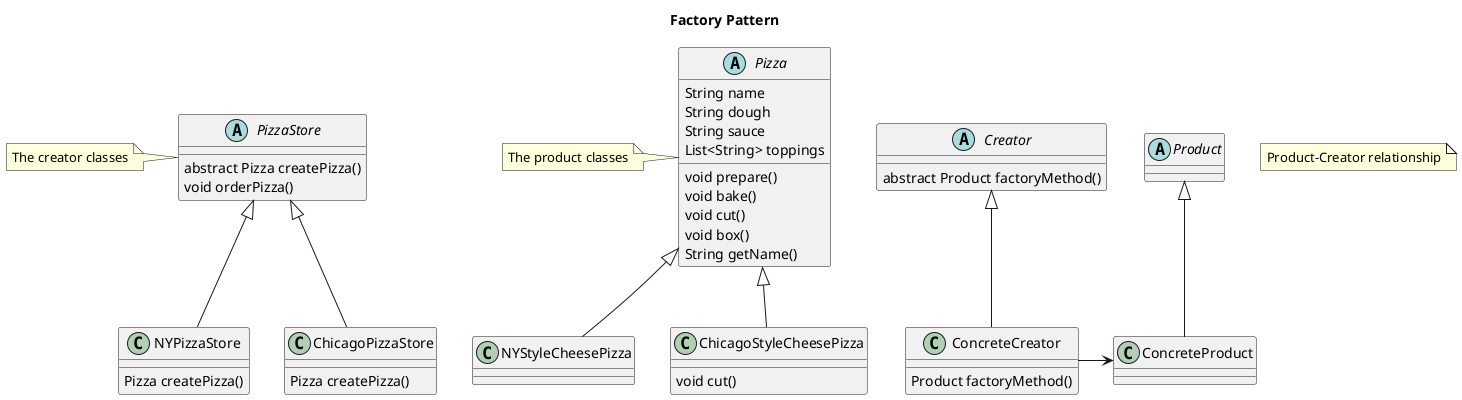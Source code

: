 @startuml

title Factory Pattern

abstract class PizzaStore {
    abstract Pizza createPizza()
    void orderPizza()
}

Note left: The creator classes

class NYPizzaStore extends PizzaStore {
    Pizza createPizza()
}

class ChicagoPizzaStore extends PizzaStore {
    Pizza createPizza()
}

abstract class Pizza {
    String name
    String dough
    String sauce
    List<String> toppings

    void prepare()
    void bake()
    void cut()
    void box()
    String getName()
}

Note left: The product classes

class NYStyleCheesePizza extends Pizza

class ChicagoStyleCheesePizza extends Pizza {
    void cut()
}

Note "Product-Creator relationship" as N1

abstract class Product
class ConcreteProduct extends Product

abstract class Creator {
    abstract Product factoryMethod()
}
class ConcreteCreator extends Creator {
    Product factoryMethod()
}

ConcreteCreator -> ConcreteProduct

@enduml